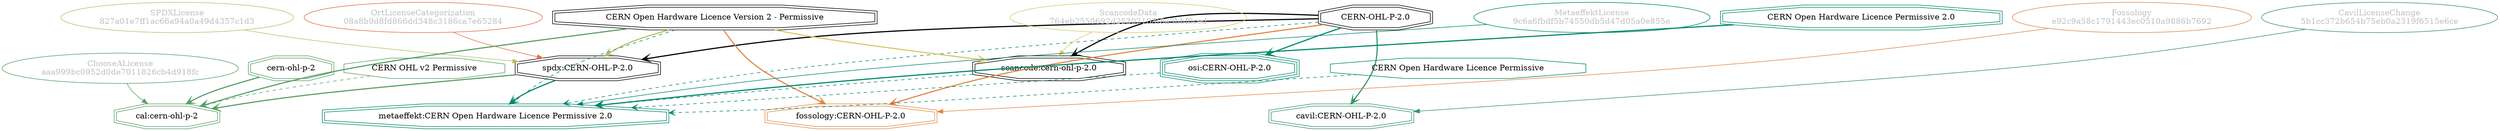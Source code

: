 strict digraph {
    node [shape=box];
    graph [splines=curved];
    1250 [label="SPDXLicense\n827a01e7ff1ac66a94a0a49d4357c1d3"
         ,fontcolor=gray
         ,color="#b8bf62"
         ,fillcolor="beige;1"
         ,shape=ellipse];
    1251 [label="spdx:CERN-OHL-P-2.0"
         ,shape=doubleoctagon];
    1252 [label="CERN-OHL-P-2.0"
         ,shape=doubleoctagon];
    1253 [label="CERN Open Hardware Licence Version 2 - Permissive"
         ,shape=doubleoctagon];
    10899 [label="ChooseALicense\naaa999bc0952d0de7011826cb4d918fc"
          ,fontcolor=gray
          ,color="#58a066"
          ,fillcolor="beige;1"
          ,shape=ellipse];
    10900 [label="cal:cern-ohl-p-2"
          ,color="#58a066"
          ,shape=doubleoctagon];
    10901 [label="cern-ohl-p-2"
          ,color="#58a066"
          ,shape=doubleoctagon];
    10902 [label="CERN OHL v2 Permissive"
          ,color="#58a066"
          ,shape=octagon];
    13733 [label="ScancodeData\n764eb2550692d25302103f8a3bbf0ced"
          ,fontcolor=gray
          ,color="#dac767"
          ,fillcolor="beige;1"
          ,shape=ellipse];
    13734 [label="scancode:cern-ohl-p-2.0"
          ,shape=doubleoctagon];
    28095 [label="Fossology\ne92c9a58c1791443ec0510a9886b7692"
          ,fontcolor=gray
          ,color="#e18745"
          ,fillcolor="beige;1"
          ,shape=ellipse];
    28096 [label="fossology:CERN-OHL-P-2.0"
          ,color="#e18745"
          ,shape=doubleoctagon];
    28628 [label="OrtLicenseCategorization\n08a8b9d8fd866dd348c3186ca7e65284"
          ,fontcolor=gray
          ,color="#e06f45"
          ,fillcolor="beige;1"
          ,shape=ellipse];
    36668 [label="CavilLicenseChange\n5b1cc372b654b75eb0a2319f6515e6ce"
          ,fontcolor=gray
          ,color="#379469"
          ,fillcolor="beige;1"
          ,shape=ellipse];
    36669 [label="cavil:CERN-OHL-P-2.0"
          ,color="#379469"
          ,shape=doubleoctagon];
    40872 [label="MetaeffektLicense\n9c6a6fbdf5b74550db5d47d05a0e855e"
          ,fontcolor=gray
          ,color="#00876c"
          ,fillcolor="beige;1"
          ,shape=ellipse];
    40873 [label="metaeffekt:CERN Open Hardware Licence Permissive 2.0"
          ,color="#00876c"
          ,shape=doubleoctagon];
    40874 [label="CERN Open Hardware Licence Permissive 2.0"
          ,color="#00876c"
          ,shape=doubleoctagon];
    40875 [label="CERN Open Hardware Licence Permissive"
          ,color="#00876c"
          ,shape=octagon];
    40876 [label="osi:CERN-OHL-P-2.0"
          ,color="#00876c"
          ,shape=tripleoctagon];
    1250 -> 1251 [weight=0.5
                 ,color="#b8bf62"];
    1251 -> 10900 [style=bold
                  ,arrowhead=vee
                  ,weight=0.7
                  ,color="#58a066"];
    1251 -> 40873 [style=bold
                  ,arrowhead=vee
                  ,weight=0.7
                  ,color="#00876c"];
    1252 -> 1251 [style=bold
                 ,arrowhead=vee
                 ,weight=0.7];
    1252 -> 13734 [style=bold
                  ,arrowhead=vee
                  ,weight=0.7];
    1252 -> 28096 [style=bold
                  ,arrowhead=vee
                  ,weight=0.7
                  ,color="#e18745"];
    1252 -> 36669 [style=bold
                  ,arrowhead=vee
                  ,weight=0.7
                  ,color="#379469"];
    1252 -> 36669 [style=bold
                  ,arrowhead=vee
                  ,weight=0.7
                  ,color="#379469"];
    1252 -> 40873 [style=dashed
                  ,arrowhead=vee
                  ,weight=0.5
                  ,color="#00876c"];
    1252 -> 40876 [style=bold
                  ,arrowhead=vee
                  ,weight=0.7
                  ,color="#00876c"];
    1253 -> 1251 [style=bold
                 ,arrowhead=vee
                 ,weight=0.7
                 ,color="#b8bf62"];
    1253 -> 10900 [style=bold
                  ,arrowhead=vee
                  ,weight=0.7
                  ,color="#58a066"];
    1253 -> 13734 [style=bold
                  ,arrowhead=vee
                  ,weight=0.7
                  ,color="#dac767"];
    1253 -> 28096 [style=bold
                  ,arrowhead=vee
                  ,weight=0.7
                  ,color="#e18745"];
    1253 -> 40873 [style=dashed
                  ,arrowhead=vee
                  ,weight=0.5
                  ,color="#00876c"];
    10899 -> 10900 [weight=0.5
                   ,color="#58a066"];
    10901 -> 10900 [style=bold
                   ,arrowhead=vee
                   ,weight=0.7
                   ,color="#58a066"];
    10902 -> 10900 [style=dashed
                   ,arrowhead=vee
                   ,weight=0.5
                   ,color="#58a066"];
    13733 -> 13734 [weight=0.5
                   ,color="#dac767"];
    13734 -> 40873 [style=dashed
                   ,arrowhead=vee
                   ,weight=0.5
                   ,color="#00876c"];
    28095 -> 28096 [weight=0.5
                   ,color="#e18745"];
    28628 -> 1251 [weight=0.5
                  ,color="#e06f45"];
    36668 -> 36669 [weight=0.5
                   ,color="#379469"];
    40872 -> 40873 [weight=0.5
                   ,color="#00876c"];
    40874 -> 40873 [style=bold
                   ,arrowhead=vee
                   ,weight=0.7
                   ,color="#00876c"];
    40875 -> 40873 [style=dashed
                   ,arrowhead=vee
                   ,weight=0.5
                   ,color="#00876c"];
    40876 -> 40873 [style=dashed
                   ,arrowhead=vee
                   ,weight=0.5
                   ,color="#00876c"];
}
